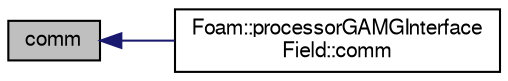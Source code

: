 digraph "comm"
{
  bgcolor="transparent";
  edge [fontname="FreeSans",fontsize="10",labelfontname="FreeSans",labelfontsize="10"];
  node [fontname="FreeSans",fontsize="10",shape=record];
  rankdir="LR";
  Node31 [label="comm",height=0.2,width=0.4,color="black", fillcolor="grey75", style="filled", fontcolor="black"];
  Node31 -> Node32 [dir="back",color="midnightblue",fontsize="10",style="solid",fontname="FreeSans"];
  Node32 [label="Foam::processorGAMGInterface\lField::comm",height=0.2,width=0.4,color="black",URL="$a27018.html#ae666b18f9314ca62f7640cfa1ec40e54",tooltip="Processor interface functions. "];
}
